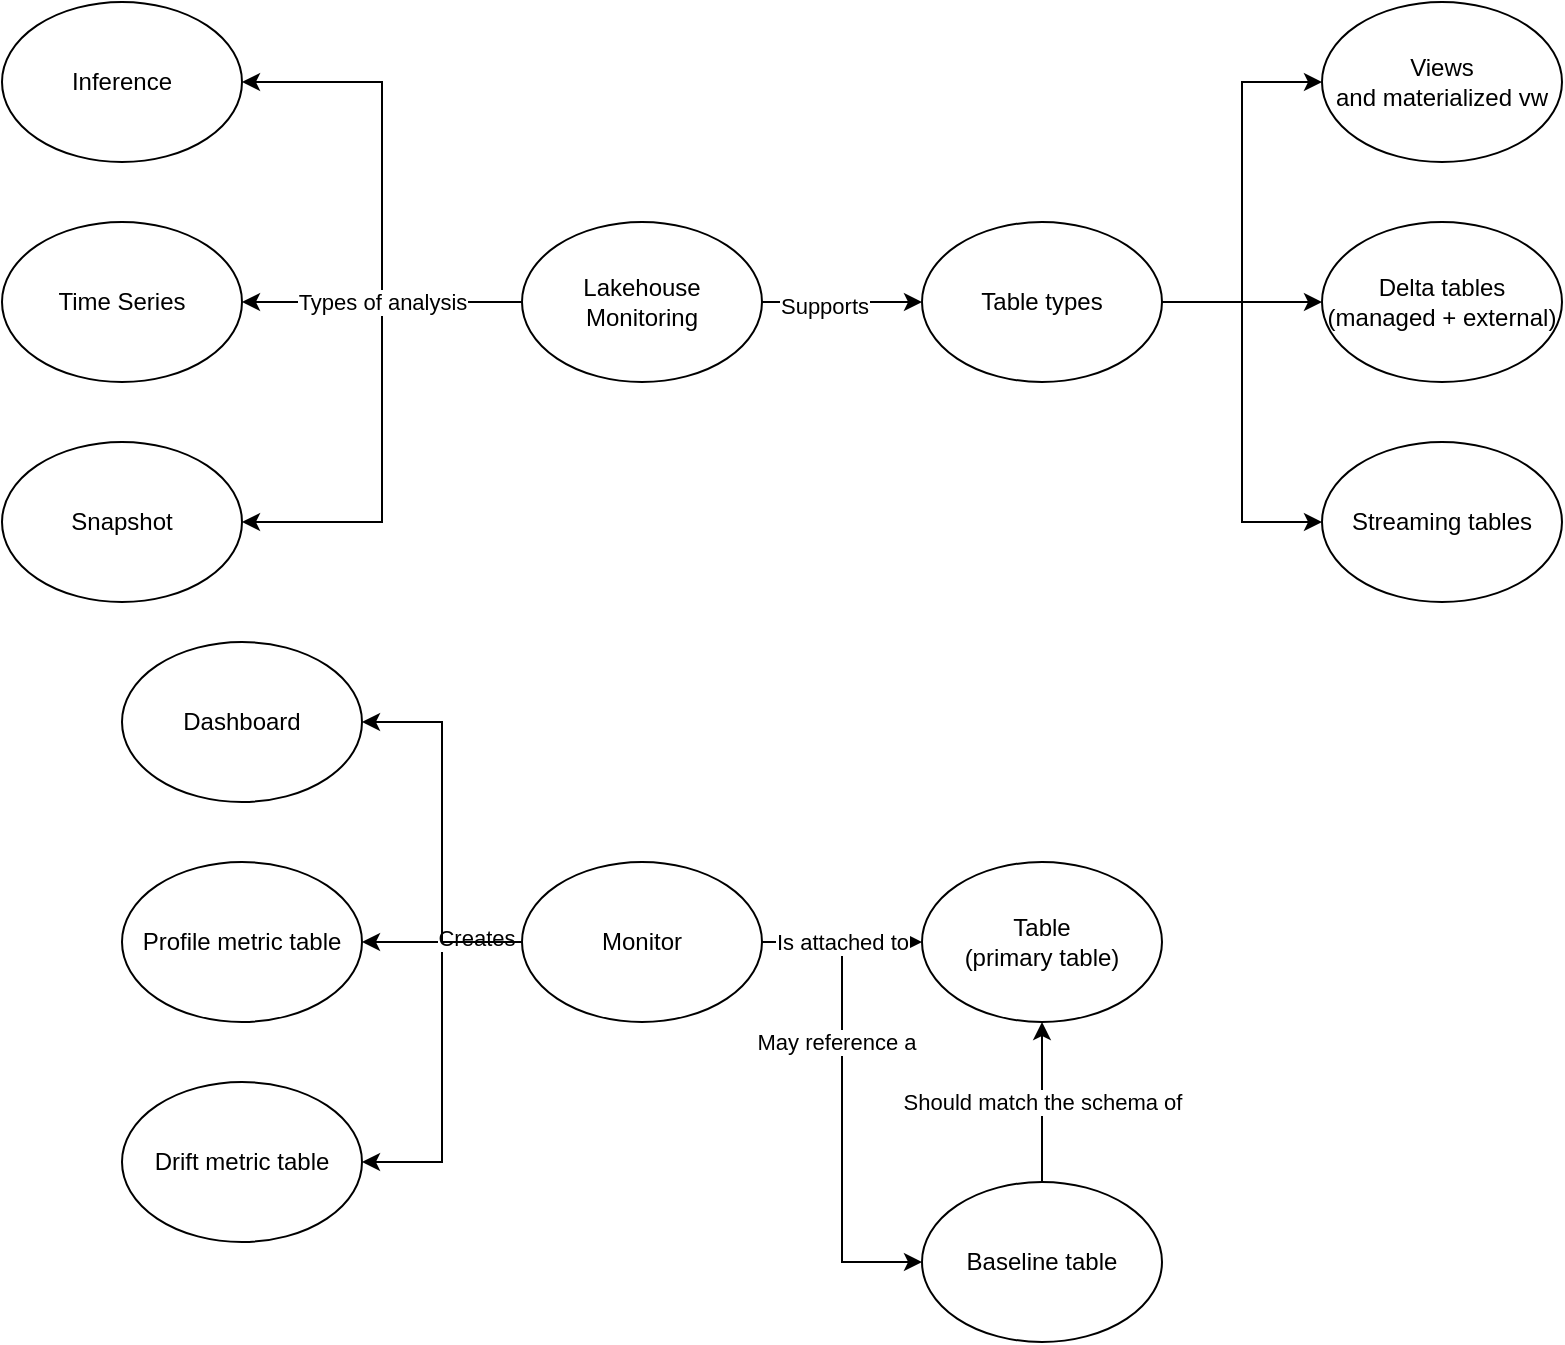 <mxfile version="28.0.6">
  <diagram name="Page-1" id="8zKtjM56-HJ-h7Rj1cjl">
    <mxGraphModel dx="1234" dy="912" grid="1" gridSize="10" guides="1" tooltips="1" connect="1" arrows="1" fold="1" page="1" pageScale="1" pageWidth="827" pageHeight="1169" math="0" shadow="0">
      <root>
        <mxCell id="0" />
        <mxCell id="1" parent="0" />
        <mxCell id="8BaljNrCK6FUAkiLZv4w-3" value="" style="edgeStyle=orthogonalEdgeStyle;rounded=0;orthogonalLoop=1;jettySize=auto;html=1;" edge="1" parent="1" source="8BaljNrCK6FUAkiLZv4w-1" target="8BaljNrCK6FUAkiLZv4w-2">
          <mxGeometry relative="1" as="geometry" />
        </mxCell>
        <mxCell id="8BaljNrCK6FUAkiLZv4w-4" value="Supports" style="edgeLabel;html=1;align=center;verticalAlign=middle;resizable=0;points=[];" vertex="1" connectable="0" parent="8BaljNrCK6FUAkiLZv4w-3">
          <mxGeometry x="-0.225" y="-2" relative="1" as="geometry">
            <mxPoint as="offset" />
          </mxGeometry>
        </mxCell>
        <mxCell id="8BaljNrCK6FUAkiLZv4w-26" style="edgeStyle=orthogonalEdgeStyle;rounded=0;orthogonalLoop=1;jettySize=auto;html=1;exitX=0;exitY=0.5;exitDx=0;exitDy=0;entryX=1;entryY=0.5;entryDx=0;entryDy=0;" edge="1" parent="1" source="8BaljNrCK6FUAkiLZv4w-1" target="8BaljNrCK6FUAkiLZv4w-22">
          <mxGeometry relative="1" as="geometry" />
        </mxCell>
        <mxCell id="8BaljNrCK6FUAkiLZv4w-27" style="edgeStyle=orthogonalEdgeStyle;rounded=0;orthogonalLoop=1;jettySize=auto;html=1;exitX=0;exitY=0.5;exitDx=0;exitDy=0;entryX=1;entryY=0.5;entryDx=0;entryDy=0;" edge="1" parent="1" source="8BaljNrCK6FUAkiLZv4w-1" target="8BaljNrCK6FUAkiLZv4w-24">
          <mxGeometry relative="1" as="geometry" />
        </mxCell>
        <mxCell id="8BaljNrCK6FUAkiLZv4w-1" value="Lakehouse Monitoring" style="ellipse;whiteSpace=wrap;html=1;" vertex="1" parent="1">
          <mxGeometry x="350" y="430" width="120" height="80" as="geometry" />
        </mxCell>
        <mxCell id="8BaljNrCK6FUAkiLZv4w-6" value="" style="edgeStyle=orthogonalEdgeStyle;rounded=0;orthogonalLoop=1;jettySize=auto;html=1;" edge="1" parent="1" source="8BaljNrCK6FUAkiLZv4w-2" target="8BaljNrCK6FUAkiLZv4w-5">
          <mxGeometry relative="1" as="geometry" />
        </mxCell>
        <mxCell id="8BaljNrCK6FUAkiLZv4w-11" style="edgeStyle=orthogonalEdgeStyle;rounded=0;orthogonalLoop=1;jettySize=auto;html=1;entryX=0;entryY=0.5;entryDx=0;entryDy=0;exitX=1;exitY=0.5;exitDx=0;exitDy=0;" edge="1" parent="1" source="8BaljNrCK6FUAkiLZv4w-2" target="8BaljNrCK6FUAkiLZv4w-9">
          <mxGeometry relative="1" as="geometry">
            <mxPoint x="730" y="380" as="sourcePoint" />
          </mxGeometry>
        </mxCell>
        <mxCell id="8BaljNrCK6FUAkiLZv4w-12" style="edgeStyle=orthogonalEdgeStyle;rounded=0;orthogonalLoop=1;jettySize=auto;html=1;exitX=1;exitY=0.5;exitDx=0;exitDy=0;entryX=0;entryY=0.5;entryDx=0;entryDy=0;" edge="1" parent="1" source="8BaljNrCK6FUAkiLZv4w-2" target="8BaljNrCK6FUAkiLZv4w-7">
          <mxGeometry relative="1" as="geometry" />
        </mxCell>
        <mxCell id="8BaljNrCK6FUAkiLZv4w-2" value="Table types" style="ellipse;whiteSpace=wrap;html=1;" vertex="1" parent="1">
          <mxGeometry x="550" y="430" width="120" height="80" as="geometry" />
        </mxCell>
        <mxCell id="8BaljNrCK6FUAkiLZv4w-5" value="Delta tables&lt;div&gt;(managed + external)&lt;/div&gt;" style="ellipse;whiteSpace=wrap;html=1;" vertex="1" parent="1">
          <mxGeometry x="750" y="430" width="120" height="80" as="geometry" />
        </mxCell>
        <mxCell id="8BaljNrCK6FUAkiLZv4w-7" value="Views&lt;div&gt;and materialized vw&lt;/div&gt;" style="ellipse;whiteSpace=wrap;html=1;" vertex="1" parent="1">
          <mxGeometry x="750" y="320" width="120" height="80" as="geometry" />
        </mxCell>
        <mxCell id="8BaljNrCK6FUAkiLZv4w-9" value="Streaming tables" style="ellipse;whiteSpace=wrap;html=1;" vertex="1" parent="1">
          <mxGeometry x="750" y="540" width="120" height="80" as="geometry" />
        </mxCell>
        <mxCell id="8BaljNrCK6FUAkiLZv4w-30" style="edgeStyle=orthogonalEdgeStyle;rounded=0;orthogonalLoop=1;jettySize=auto;html=1;exitX=1;exitY=0.5;exitDx=0;exitDy=0;entryX=0;entryY=0.5;entryDx=0;entryDy=0;" edge="1" parent="1" source="8BaljNrCK6FUAkiLZv4w-16" target="8BaljNrCK6FUAkiLZv4w-28">
          <mxGeometry relative="1" as="geometry" />
        </mxCell>
        <mxCell id="8BaljNrCK6FUAkiLZv4w-31" value="May reference a" style="edgeLabel;html=1;align=center;verticalAlign=middle;resizable=0;points=[];" vertex="1" connectable="0" parent="8BaljNrCK6FUAkiLZv4w-30">
          <mxGeometry x="-0.092" y="-3" relative="1" as="geometry">
            <mxPoint y="-19" as="offset" />
          </mxGeometry>
        </mxCell>
        <mxCell id="8BaljNrCK6FUAkiLZv4w-34" value="" style="edgeStyle=orthogonalEdgeStyle;rounded=0;orthogonalLoop=1;jettySize=auto;html=1;" edge="1" parent="1" source="8BaljNrCK6FUAkiLZv4w-16" target="8BaljNrCK6FUAkiLZv4w-33">
          <mxGeometry relative="1" as="geometry" />
        </mxCell>
        <mxCell id="8BaljNrCK6FUAkiLZv4w-37" style="edgeStyle=orthogonalEdgeStyle;rounded=0;orthogonalLoop=1;jettySize=auto;html=1;exitX=0;exitY=0.5;exitDx=0;exitDy=0;entryX=1;entryY=0.5;entryDx=0;entryDy=0;" edge="1" parent="1" source="8BaljNrCK6FUAkiLZv4w-16" target="8BaljNrCK6FUAkiLZv4w-35">
          <mxGeometry relative="1" as="geometry" />
        </mxCell>
        <mxCell id="8BaljNrCK6FUAkiLZv4w-38" value="Creates" style="edgeLabel;html=1;align=center;verticalAlign=middle;resizable=0;points=[];" vertex="1" connectable="0" parent="8BaljNrCK6FUAkiLZv4w-37">
          <mxGeometry x="-0.758" y="-2" relative="1" as="geometry">
            <mxPoint as="offset" />
          </mxGeometry>
        </mxCell>
        <mxCell id="8BaljNrCK6FUAkiLZv4w-41" style="edgeStyle=orthogonalEdgeStyle;rounded=0;orthogonalLoop=1;jettySize=auto;html=1;exitX=0;exitY=0.5;exitDx=0;exitDy=0;entryX=1;entryY=0.5;entryDx=0;entryDy=0;" edge="1" parent="1" source="8BaljNrCK6FUAkiLZv4w-16" target="8BaljNrCK6FUAkiLZv4w-39">
          <mxGeometry relative="1" as="geometry" />
        </mxCell>
        <mxCell id="8BaljNrCK6FUAkiLZv4w-16" value="Monitor" style="ellipse;whiteSpace=wrap;html=1;" vertex="1" parent="1">
          <mxGeometry x="350" y="750" width="120" height="80" as="geometry" />
        </mxCell>
        <mxCell id="8BaljNrCK6FUAkiLZv4w-18" value="Table&lt;div&gt;(primary table)&lt;/div&gt;" style="ellipse;whiteSpace=wrap;html=1;" vertex="1" parent="1">
          <mxGeometry x="550" y="750" width="120" height="80" as="geometry" />
        </mxCell>
        <mxCell id="8BaljNrCK6FUAkiLZv4w-20" value="Time Series" style="ellipse;whiteSpace=wrap;html=1;" vertex="1" parent="1">
          <mxGeometry x="90" y="430" width="120" height="80" as="geometry" />
        </mxCell>
        <mxCell id="8BaljNrCK6FUAkiLZv4w-22" value="Inference" style="ellipse;whiteSpace=wrap;html=1;" vertex="1" parent="1">
          <mxGeometry x="90" y="320" width="120" height="80" as="geometry" />
        </mxCell>
        <mxCell id="8BaljNrCK6FUAkiLZv4w-24" value="Snapshot" style="ellipse;whiteSpace=wrap;html=1;" vertex="1" parent="1">
          <mxGeometry x="90" y="540" width="120" height="80" as="geometry" />
        </mxCell>
        <mxCell id="8BaljNrCK6FUAkiLZv4w-21" value="Types of analysis" style="edgeStyle=orthogonalEdgeStyle;rounded=0;orthogonalLoop=1;jettySize=auto;html=1;" edge="1" parent="1" source="8BaljNrCK6FUAkiLZv4w-1" target="8BaljNrCK6FUAkiLZv4w-20">
          <mxGeometry relative="1" as="geometry" />
        </mxCell>
        <mxCell id="8BaljNrCK6FUAkiLZv4w-32" value="Should match the schema of" style="edgeStyle=orthogonalEdgeStyle;rounded=0;orthogonalLoop=1;jettySize=auto;html=1;exitX=0.5;exitY=0;exitDx=0;exitDy=0;entryX=0.5;entryY=1;entryDx=0;entryDy=0;" edge="1" parent="1" source="8BaljNrCK6FUAkiLZv4w-28" target="8BaljNrCK6FUAkiLZv4w-18">
          <mxGeometry relative="1" as="geometry" />
        </mxCell>
        <mxCell id="8BaljNrCK6FUAkiLZv4w-28" value="Baseline table" style="ellipse;whiteSpace=wrap;html=1;" vertex="1" parent="1">
          <mxGeometry x="550" y="910" width="120" height="80" as="geometry" />
        </mxCell>
        <mxCell id="8BaljNrCK6FUAkiLZv4w-19" value="Is attached to" style="edgeStyle=orthogonalEdgeStyle;rounded=0;orthogonalLoop=1;jettySize=auto;html=1;" edge="1" parent="1" source="8BaljNrCK6FUAkiLZv4w-16" target="8BaljNrCK6FUAkiLZv4w-18">
          <mxGeometry relative="1" as="geometry" />
        </mxCell>
        <mxCell id="8BaljNrCK6FUAkiLZv4w-33" value="Profile metric table" style="ellipse;whiteSpace=wrap;html=1;" vertex="1" parent="1">
          <mxGeometry x="150" y="750" width="120" height="80" as="geometry" />
        </mxCell>
        <mxCell id="8BaljNrCK6FUAkiLZv4w-35" value="Drift metric table" style="ellipse;whiteSpace=wrap;html=1;" vertex="1" parent="1">
          <mxGeometry x="150" y="860" width="120" height="80" as="geometry" />
        </mxCell>
        <mxCell id="8BaljNrCK6FUAkiLZv4w-39" value="Dashboard" style="ellipse;whiteSpace=wrap;html=1;" vertex="1" parent="1">
          <mxGeometry x="150" y="640" width="120" height="80" as="geometry" />
        </mxCell>
      </root>
    </mxGraphModel>
  </diagram>
</mxfile>
